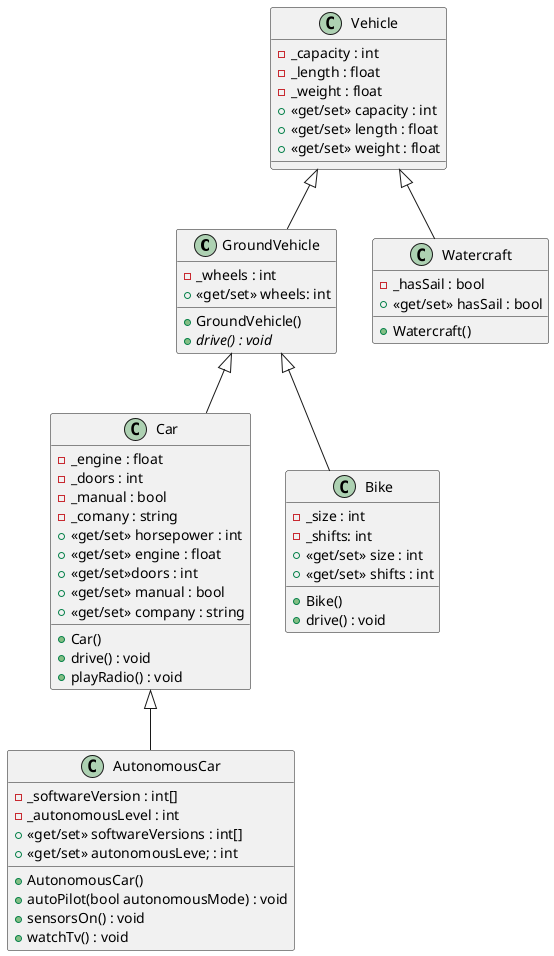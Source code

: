 @startuml Inheritance
class GroundVehicle {
    -_wheels : int
    +GroundVehicle()
    +{abstract}drive() : void
    +<<get/set>> wheels: int
}
class Watercraft{
    -_hasSail : bool
    +Watercraft()
    +<<get/set>> hasSail : bool
}
class Vehicle {
    -_capacity : int
    -_length : float
    -_weight : float
    +<<get/set>> capacity : int
    +<<get/set>> length : float
    +<<get/set>> weight : float
}
class Car {
    -_engine : float
    -_doors : int
    -_manual : bool
    +Car()
    -_comany : string
    +drive() : void
    +playRadio() : void
    +<<get/set>> horsepower : int
    +<<get/set>> engine : float
    +<<get/set>>doors : int
    +<<get/set>> manual : bool
    +<<get/set>> company : string
}
class AutonomousCar {
    -_softwareVersion : int[]
    -_autonomousLevel : int
    +AutonomousCar()
    +autoPilot(bool autonomousMode) : void
    +sensorsOn() : void
    +watchTv() : void
    +<<get/set>> softwareVersions : int[]
    +<<get/set>> autonomousLeve; : int
}
class Bike {
    -_size : int
    -_shifts: int
    +Bike()
    +drive() : void
    +<<get/set>> size : int
    +<<get/set>> shifts : int
}
Vehicle <|-- GroundVehicle
Vehicle <|-- Watercraft
GroundVehicle <|-- Car
GroundVehicle <|-- Bike
Car <|-- AutonomousCar
@enduml
